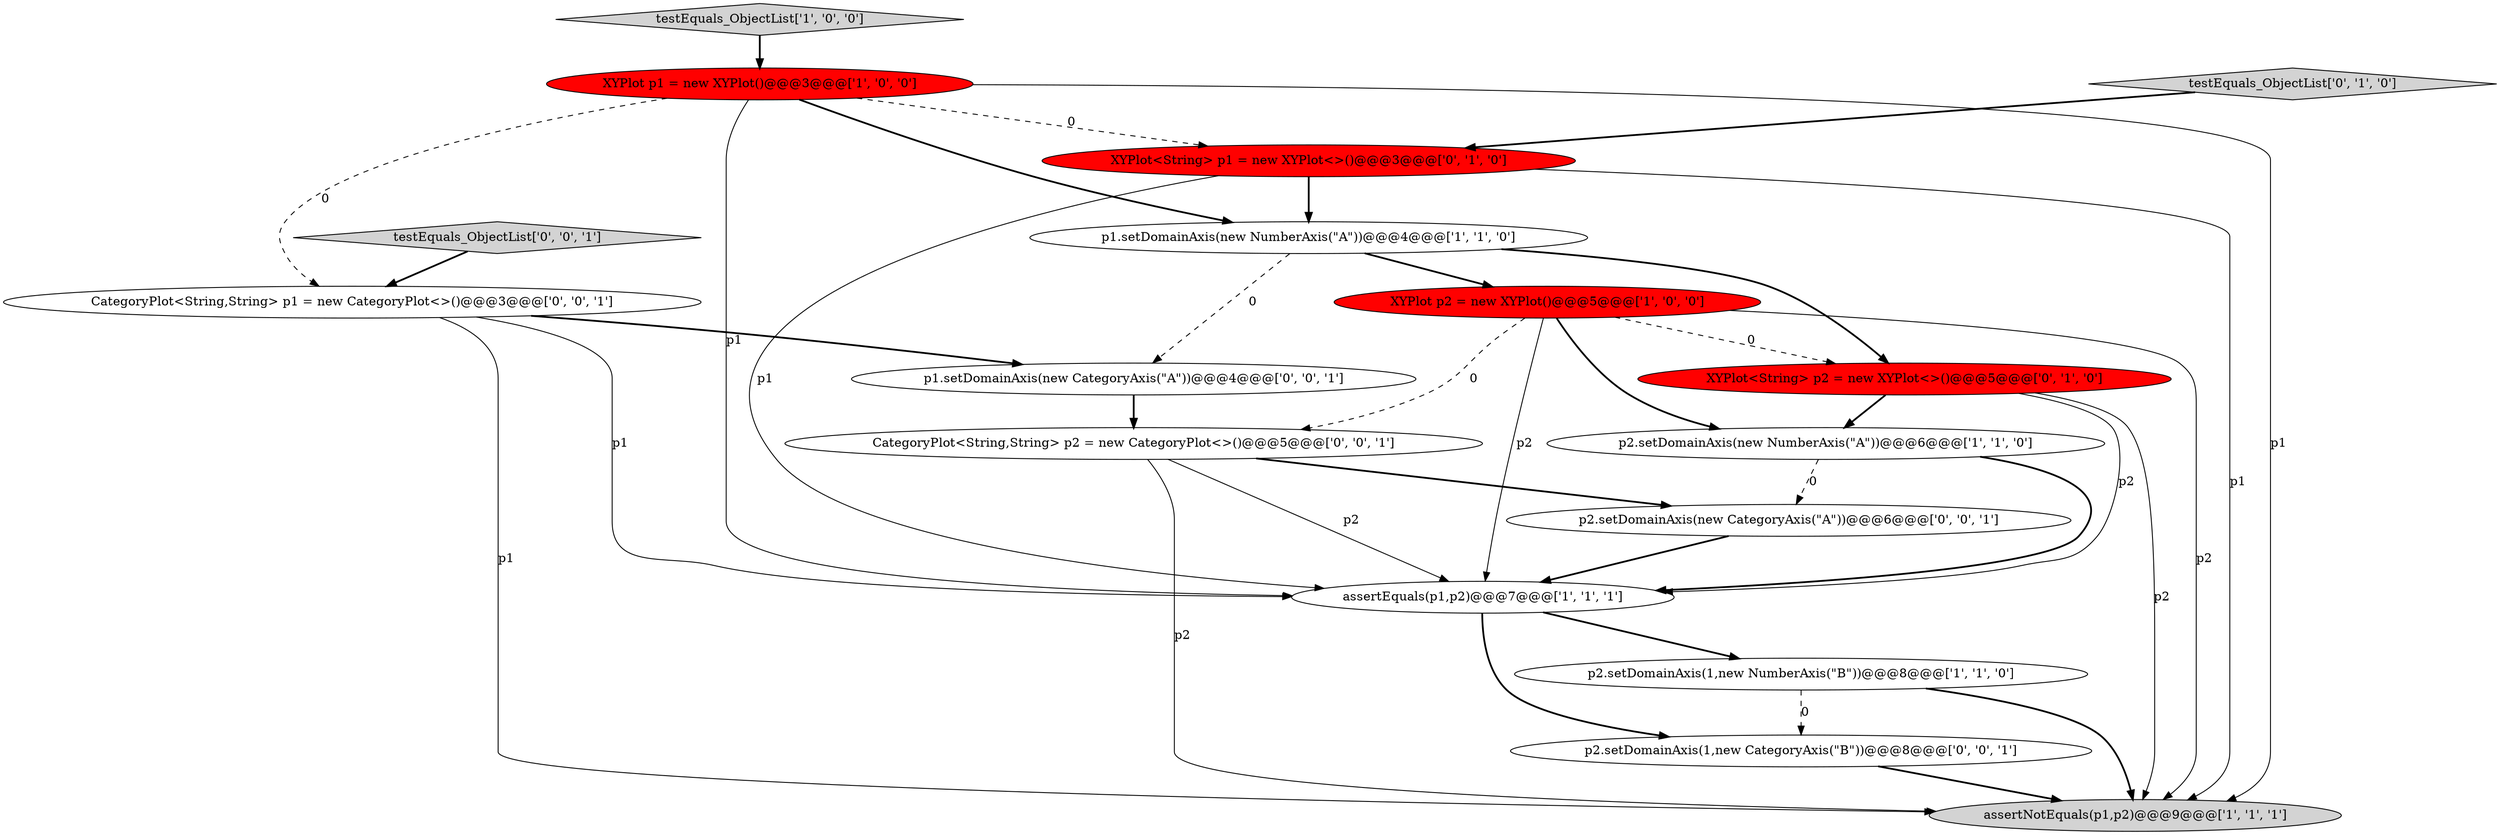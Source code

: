 digraph {
7 [style = filled, label = "assertEquals(p1,p2)@@@7@@@['1', '1', '1']", fillcolor = white, shape = ellipse image = "AAA0AAABBB1BBB"];
6 [style = filled, label = "p2.setDomainAxis(new NumberAxis(\"A\"))@@@6@@@['1', '1', '0']", fillcolor = white, shape = ellipse image = "AAA0AAABBB1BBB"];
15 [style = filled, label = "CategoryPlot<String,String> p1 = new CategoryPlot<>()@@@3@@@['0', '0', '1']", fillcolor = white, shape = ellipse image = "AAA0AAABBB3BBB"];
0 [style = filled, label = "testEquals_ObjectList['1', '0', '0']", fillcolor = lightgray, shape = diamond image = "AAA0AAABBB1BBB"];
11 [style = filled, label = "p2.setDomainAxis(new CategoryAxis(\"A\"))@@@6@@@['0', '0', '1']", fillcolor = white, shape = ellipse image = "AAA0AAABBB3BBB"];
10 [style = filled, label = "XYPlot<String> p2 = new XYPlot<>()@@@5@@@['0', '1', '0']", fillcolor = red, shape = ellipse image = "AAA1AAABBB2BBB"];
2 [style = filled, label = "XYPlot p1 = new XYPlot()@@@3@@@['1', '0', '0']", fillcolor = red, shape = ellipse image = "AAA1AAABBB1BBB"];
8 [style = filled, label = "XYPlot<String> p1 = new XYPlot<>()@@@3@@@['0', '1', '0']", fillcolor = red, shape = ellipse image = "AAA1AAABBB2BBB"];
13 [style = filled, label = "p2.setDomainAxis(1,new CategoryAxis(\"B\"))@@@8@@@['0', '0', '1']", fillcolor = white, shape = ellipse image = "AAA0AAABBB3BBB"];
12 [style = filled, label = "CategoryPlot<String,String> p2 = new CategoryPlot<>()@@@5@@@['0', '0', '1']", fillcolor = white, shape = ellipse image = "AAA0AAABBB3BBB"];
14 [style = filled, label = "testEquals_ObjectList['0', '0', '1']", fillcolor = lightgray, shape = diamond image = "AAA0AAABBB3BBB"];
16 [style = filled, label = "p1.setDomainAxis(new CategoryAxis(\"A\"))@@@4@@@['0', '0', '1']", fillcolor = white, shape = ellipse image = "AAA0AAABBB3BBB"];
3 [style = filled, label = "p1.setDomainAxis(new NumberAxis(\"A\"))@@@4@@@['1', '1', '0']", fillcolor = white, shape = ellipse image = "AAA0AAABBB1BBB"];
1 [style = filled, label = "p2.setDomainAxis(1,new NumberAxis(\"B\"))@@@8@@@['1', '1', '0']", fillcolor = white, shape = ellipse image = "AAA0AAABBB1BBB"];
5 [style = filled, label = "assertNotEquals(p1,p2)@@@9@@@['1', '1', '1']", fillcolor = lightgray, shape = ellipse image = "AAA0AAABBB1BBB"];
9 [style = filled, label = "testEquals_ObjectList['0', '1', '0']", fillcolor = lightgray, shape = diamond image = "AAA0AAABBB2BBB"];
4 [style = filled, label = "XYPlot p2 = new XYPlot()@@@5@@@['1', '0', '0']", fillcolor = red, shape = ellipse image = "AAA1AAABBB1BBB"];
1->5 [style = bold, label=""];
7->13 [style = bold, label=""];
12->5 [style = solid, label="p2"];
7->1 [style = bold, label=""];
4->6 [style = bold, label=""];
2->7 [style = solid, label="p1"];
2->3 [style = bold, label=""];
0->2 [style = bold, label=""];
8->3 [style = bold, label=""];
12->11 [style = bold, label=""];
6->11 [style = dashed, label="0"];
2->5 [style = solid, label="p1"];
8->7 [style = solid, label="p1"];
9->8 [style = bold, label=""];
15->16 [style = bold, label=""];
2->8 [style = dashed, label="0"];
3->4 [style = bold, label=""];
10->6 [style = bold, label=""];
4->12 [style = dashed, label="0"];
2->15 [style = dashed, label="0"];
1->13 [style = dashed, label="0"];
3->10 [style = bold, label=""];
8->5 [style = solid, label="p1"];
12->7 [style = solid, label="p2"];
15->5 [style = solid, label="p1"];
10->5 [style = solid, label="p2"];
4->5 [style = solid, label="p2"];
15->7 [style = solid, label="p1"];
13->5 [style = bold, label=""];
14->15 [style = bold, label=""];
4->7 [style = solid, label="p2"];
6->7 [style = bold, label=""];
4->10 [style = dashed, label="0"];
16->12 [style = bold, label=""];
11->7 [style = bold, label=""];
3->16 [style = dashed, label="0"];
10->7 [style = solid, label="p2"];
}
